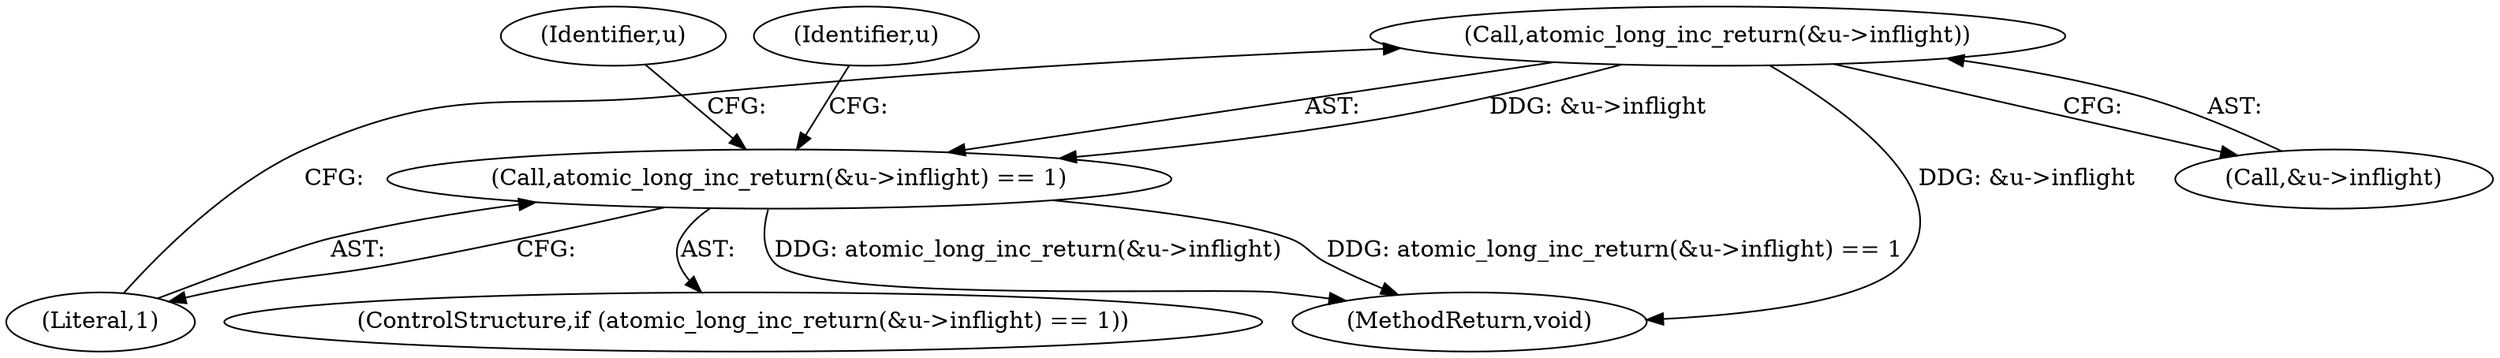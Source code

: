 digraph "0_linux_415e3d3e90ce9e18727e8843ae343eda5a58fad6_4@pointer" {
"1000122" [label="(Call,atomic_long_inc_return(&u->inflight))"];
"1000121" [label="(Call,atomic_long_inc_return(&u->inflight) == 1)"];
"1000149" [label="(Identifier,u)"];
"1000134" [label="(Identifier,u)"];
"1000122" [label="(Call,atomic_long_inc_return(&u->inflight))"];
"1000121" [label="(Call,atomic_long_inc_return(&u->inflight) == 1)"];
"1000160" [label="(MethodReturn,void)"];
"1000120" [label="(ControlStructure,if (atomic_long_inc_return(&u->inflight) == 1))"];
"1000127" [label="(Literal,1)"];
"1000123" [label="(Call,&u->inflight)"];
"1000122" -> "1000121"  [label="AST: "];
"1000122" -> "1000123"  [label="CFG: "];
"1000123" -> "1000122"  [label="AST: "];
"1000127" -> "1000122"  [label="CFG: "];
"1000122" -> "1000160"  [label="DDG: &u->inflight"];
"1000122" -> "1000121"  [label="DDG: &u->inflight"];
"1000121" -> "1000120"  [label="AST: "];
"1000121" -> "1000127"  [label="CFG: "];
"1000127" -> "1000121"  [label="AST: "];
"1000134" -> "1000121"  [label="CFG: "];
"1000149" -> "1000121"  [label="CFG: "];
"1000121" -> "1000160"  [label="DDG: atomic_long_inc_return(&u->inflight) == 1"];
"1000121" -> "1000160"  [label="DDG: atomic_long_inc_return(&u->inflight)"];
}
